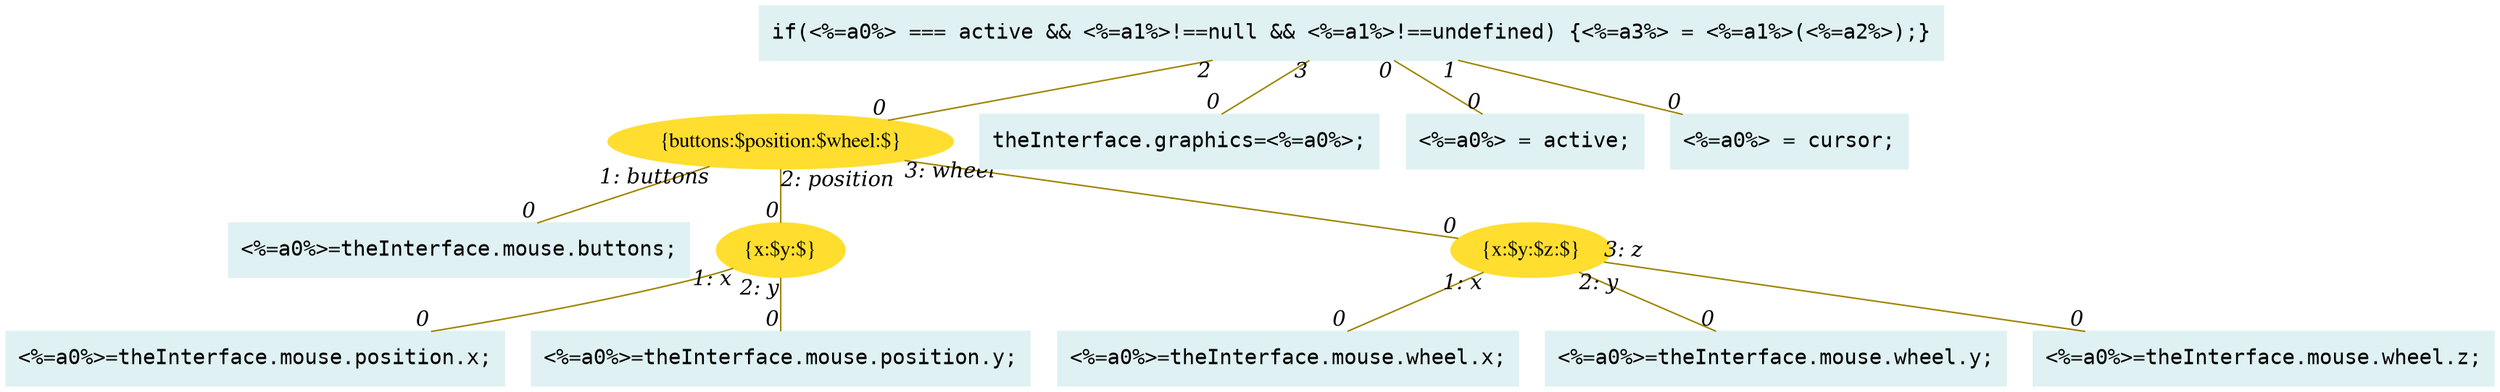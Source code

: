 digraph g{node_181 [shape="box", style="filled", color="#dff1f2", fontname="Courier", label="<%=a0%>=theInterface.mouse.buttons;
" ]
node_183 [shape="box", style="filled", color="#dff1f2", fontname="Courier", label="<%=a0%>=theInterface.mouse.position.x;
" ]
node_185 [shape="box", style="filled", color="#dff1f2", fontname="Courier", label="<%=a0%>=theInterface.mouse.position.y;
" ]
node_187 [shape="ellipse", style="filled", color="#ffde2f", fontname="Times", label="{x:$y:$}" ]
node_191 [shape="box", style="filled", color="#dff1f2", fontname="Courier", label="<%=a0%>=theInterface.mouse.wheel.x;
" ]
node_193 [shape="box", style="filled", color="#dff1f2", fontname="Courier", label="<%=a0%>=theInterface.mouse.wheel.y;
" ]
node_195 [shape="box", style="filled", color="#dff1f2", fontname="Courier", label="<%=a0%>=theInterface.mouse.wheel.z;
" ]
node_197 [shape="ellipse", style="filled", color="#ffde2f", fontname="Times", label="{x:$y:$z:$}" ]
node_202 [shape="ellipse", style="filled", color="#ffde2f", fontname="Times", label="{buttons:$position:$wheel:$}" ]
node_207 [shape="box", style="filled", color="#dff1f2", fontname="Courier", label="theInterface.graphics=<%=a0%>;
" ]
node_241 [shape="box", style="filled", color="#dff1f2", fontname="Courier", label="<%=a0%> = active;
" ]
node_244 [shape="box", style="filled", color="#dff1f2", fontname="Courier", label="<%=a0%> = cursor;
" ]
node_246 [shape="box", style="filled", color="#dff1f2", fontname="Courier", label="if(<%=a0%> === active && <%=a1%>!==null && <%=a1%>!==undefined) {<%=a3%> = <%=a1%>(<%=a2%>);}
" ]
node_187 -> node_183 [dir=none, arrowHead=none, fontname="Times-Italic", arrowsize=1, color="#9d8400", label="",  headlabel="0", taillabel="1: x" ]
node_187 -> node_185 [dir=none, arrowHead=none, fontname="Times-Italic", arrowsize=1, color="#9d8400", label="",  headlabel="0", taillabel="2: y" ]
node_197 -> node_191 [dir=none, arrowHead=none, fontname="Times-Italic", arrowsize=1, color="#9d8400", label="",  headlabel="0", taillabel="1: x" ]
node_197 -> node_193 [dir=none, arrowHead=none, fontname="Times-Italic", arrowsize=1, color="#9d8400", label="",  headlabel="0", taillabel="2: y" ]
node_197 -> node_195 [dir=none, arrowHead=none, fontname="Times-Italic", arrowsize=1, color="#9d8400", label="",  headlabel="0", taillabel="3: z" ]
node_202 -> node_181 [dir=none, arrowHead=none, fontname="Times-Italic", arrowsize=1, color="#9d8400", label="",  headlabel="0", taillabel="1: buttons" ]
node_202 -> node_187 [dir=none, arrowHead=none, fontname="Times-Italic", arrowsize=1, color="#9d8400", label="",  headlabel="0", taillabel="2: position" ]
node_202 -> node_197 [dir=none, arrowHead=none, fontname="Times-Italic", arrowsize=1, color="#9d8400", label="",  headlabel="0", taillabel="3: wheel" ]
node_246 -> node_241 [dir=none, arrowHead=none, fontname="Times-Italic", arrowsize=1, color="#9d8400", label="",  headlabel="0", taillabel="0" ]
node_246 -> node_244 [dir=none, arrowHead=none, fontname="Times-Italic", arrowsize=1, color="#9d8400", label="",  headlabel="0", taillabel="1" ]
node_246 -> node_207 [dir=none, arrowHead=none, fontname="Times-Italic", arrowsize=1, color="#9d8400", label="",  headlabel="0", taillabel="3" ]
node_246 -> node_202 [dir=none, arrowHead=none, fontname="Times-Italic", arrowsize=1, color="#9d8400", label="",  headlabel="0", taillabel="2" ]
}